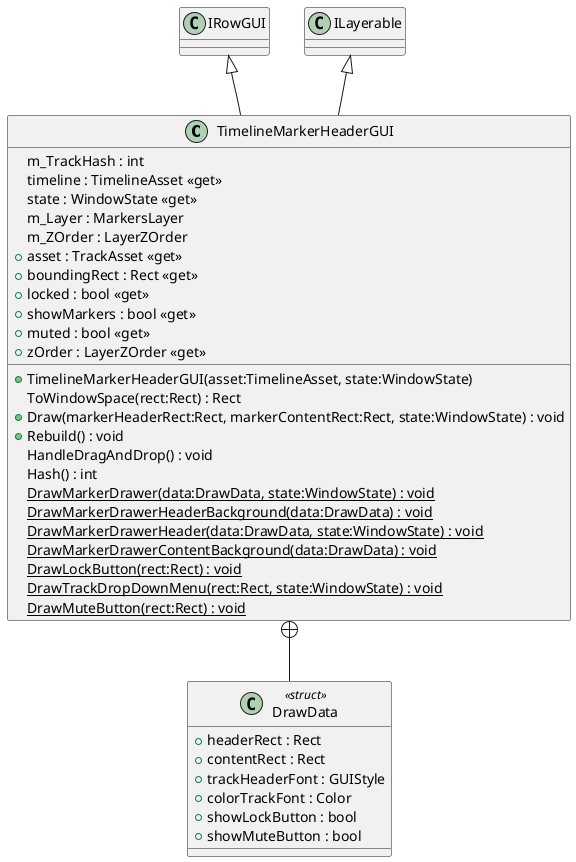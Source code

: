 @startuml
class TimelineMarkerHeaderGUI {
    m_TrackHash : int
    timeline : TimelineAsset <<get>>
    state : WindowState <<get>>
    m_Layer : MarkersLayer
    m_ZOrder : LayerZOrder
    + TimelineMarkerHeaderGUI(asset:TimelineAsset, state:WindowState)
    + asset : TrackAsset <<get>>
    + boundingRect : Rect <<get>>
    + locked : bool <<get>>
    + showMarkers : bool <<get>>
    + muted : bool <<get>>
    ToWindowSpace(rect:Rect) : Rect
    + Draw(markerHeaderRect:Rect, markerContentRect:Rect, state:WindowState) : void
    + Rebuild() : void
    HandleDragAndDrop() : void
    Hash() : int
    {static} DrawMarkerDrawer(data:DrawData, state:WindowState) : void
    {static} DrawMarkerDrawerHeaderBackground(data:DrawData) : void
    {static} DrawMarkerDrawerHeader(data:DrawData, state:WindowState) : void
    {static} DrawMarkerDrawerContentBackground(data:DrawData) : void
    {static} DrawLockButton(rect:Rect) : void
    {static} DrawTrackDropDownMenu(rect:Rect, state:WindowState) : void
    {static} DrawMuteButton(rect:Rect) : void
    + zOrder : LayerZOrder <<get>>
}
class DrawData <<struct>> {
    + headerRect : Rect
    + contentRect : Rect
    + trackHeaderFont : GUIStyle
    + colorTrackFont : Color
    + showLockButton : bool
    + showMuteButton : bool
}
IRowGUI <|-- TimelineMarkerHeaderGUI
ILayerable <|-- TimelineMarkerHeaderGUI
TimelineMarkerHeaderGUI +-- DrawData
@enduml
